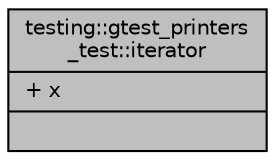 digraph "testing::gtest_printers_test::iterator"
{
  edge [fontname="Helvetica",fontsize="10",labelfontname="Helvetica",labelfontsize="10"];
  node [fontname="Helvetica",fontsize="10",shape=record];
  Node1 [label="{testing::gtest_printers\l_test::iterator\n|+ x\l|}",height=0.2,width=0.4,color="black", fillcolor="grey75", style="filled", fontcolor="black"];
}
